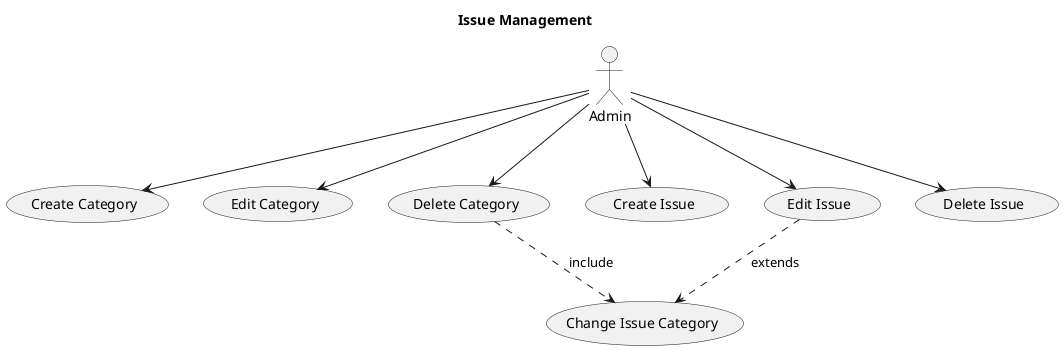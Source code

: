 @startuml

title  Issue Management

:Admin:

Admin --> (Create Category)
Admin --> (Edit Category)
Admin --> (Delete Category)

(Delete Category) ..> (Change Issue Category) :include

Admin --> (Create Issue)
Admin --> (Edit Issue)
Admin --> (Delete Issue)

(Edit Issue) ..> (Change Issue Category) :extends

@enduml